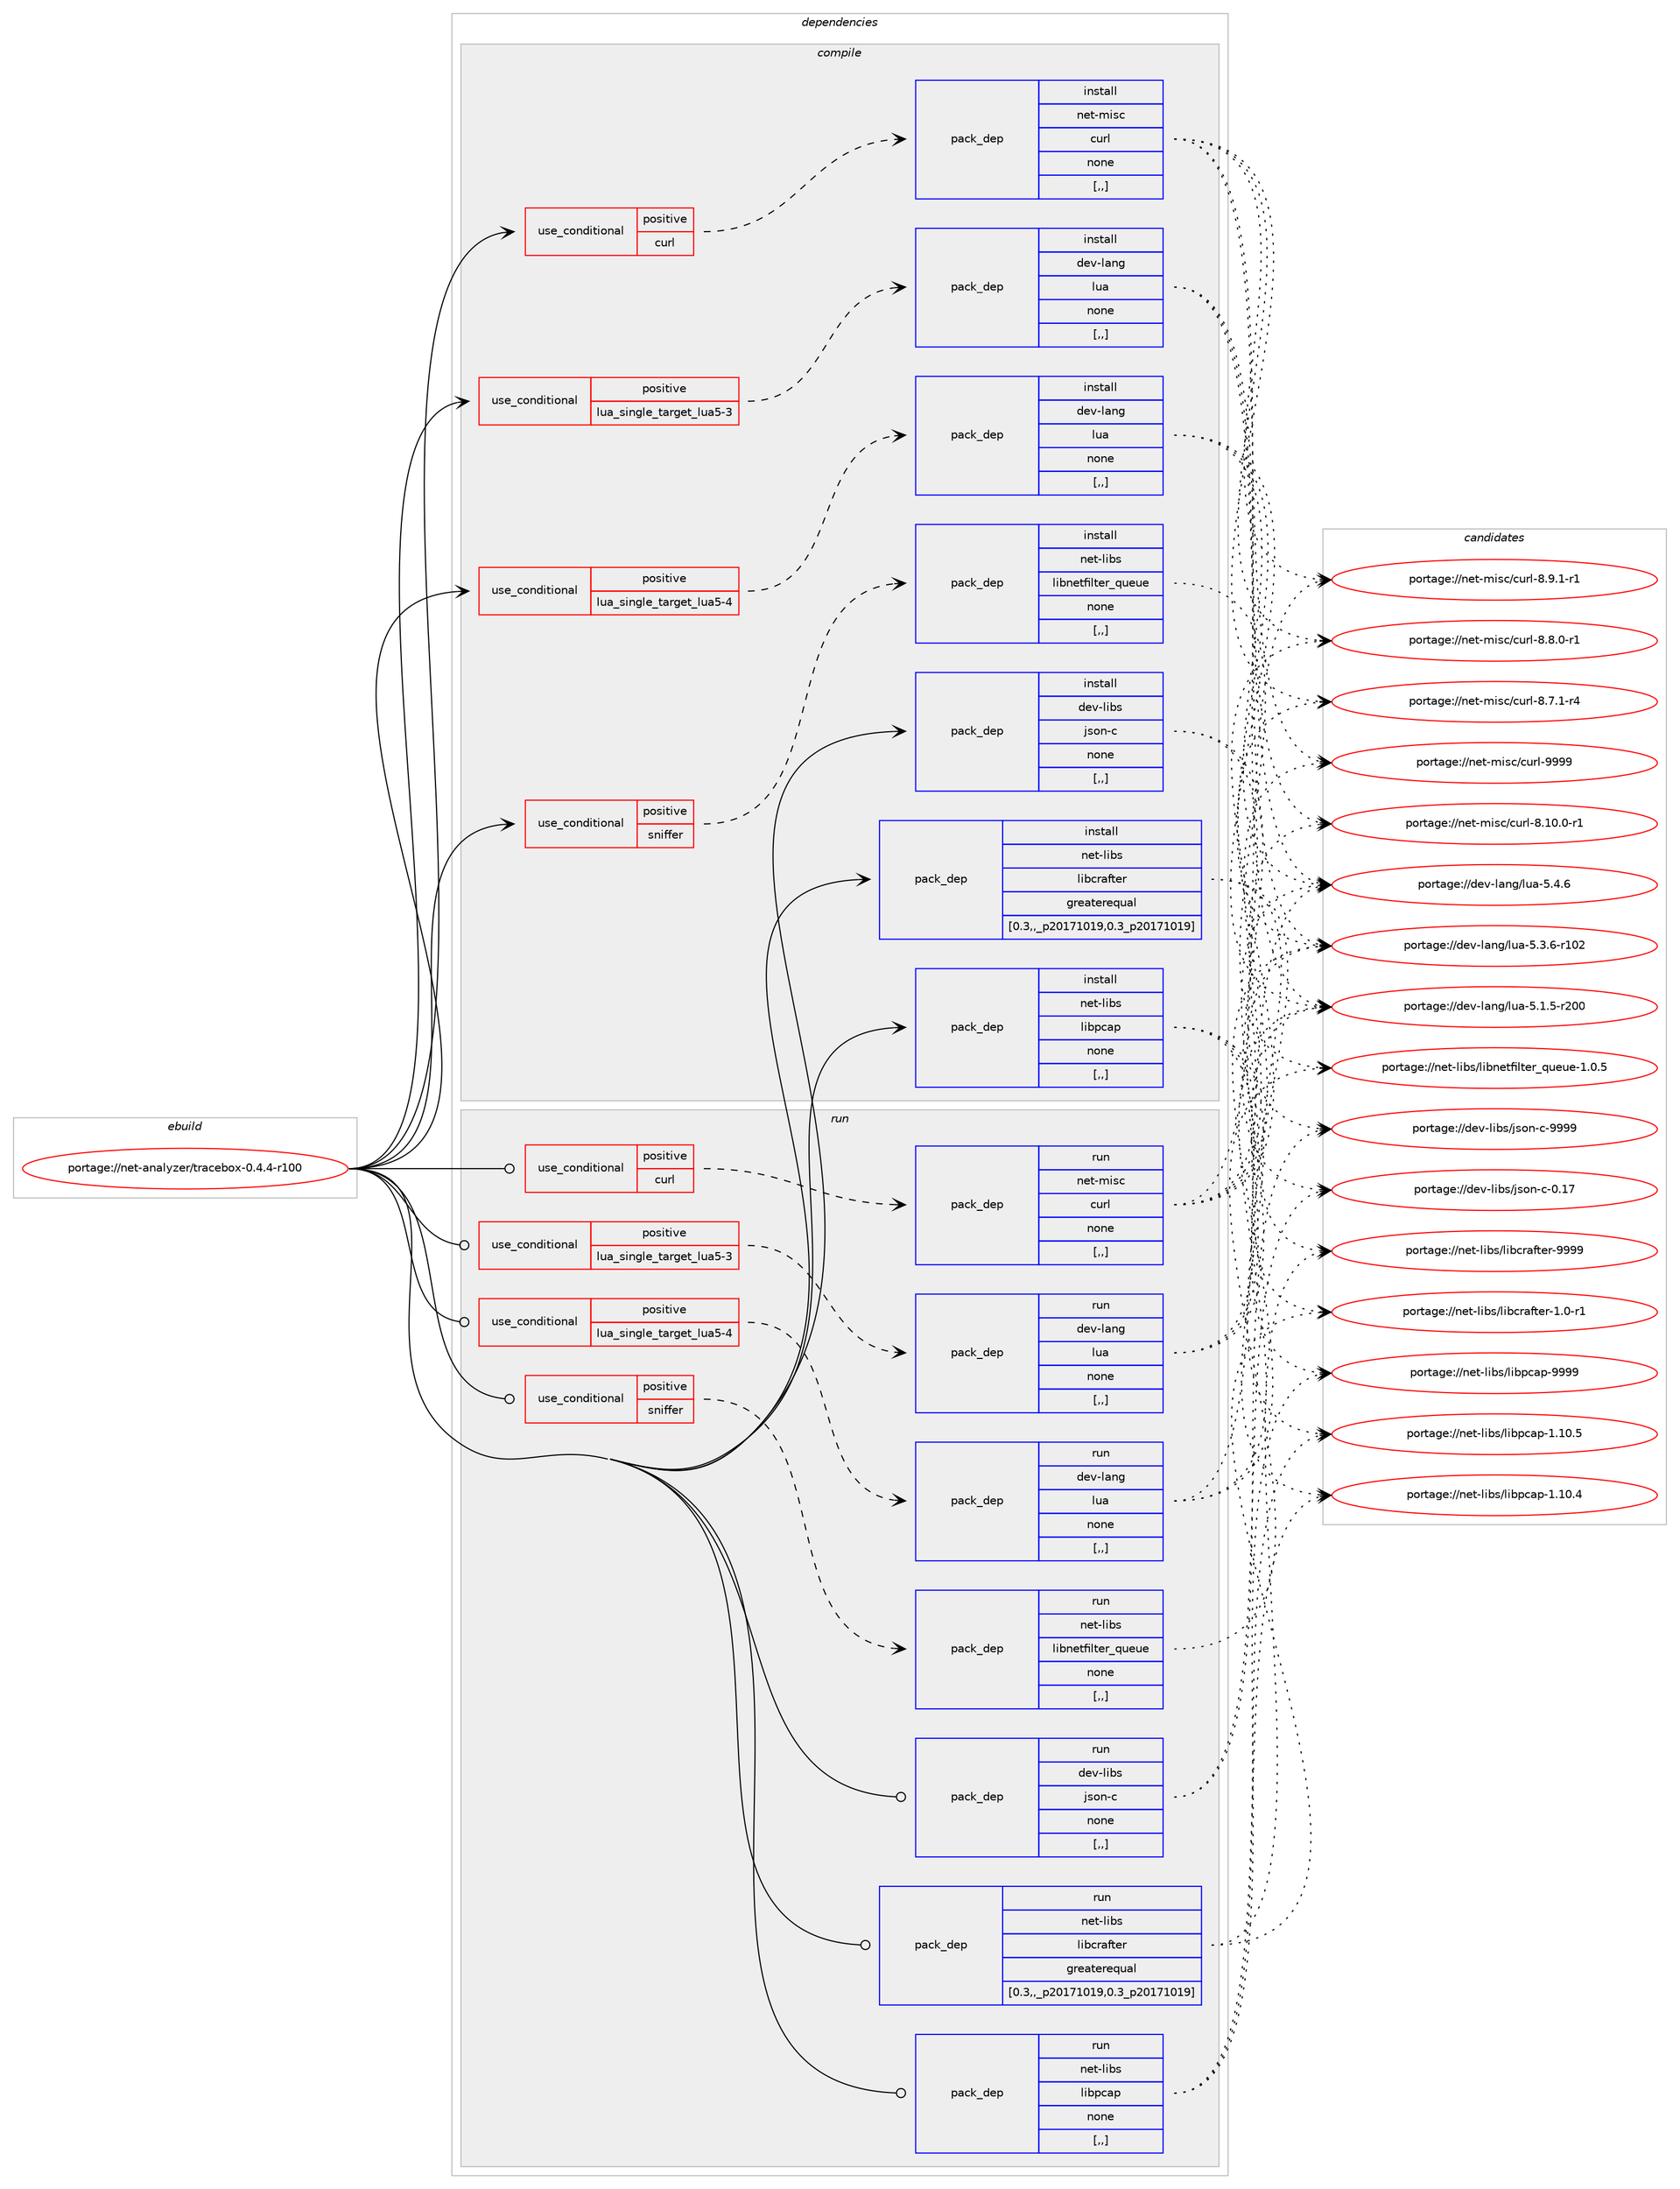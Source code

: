 digraph prolog {

# *************
# Graph options
# *************

newrank=true;
concentrate=true;
compound=true;
graph [rankdir=LR,fontname=Helvetica,fontsize=10,ranksep=1.5];#, ranksep=2.5, nodesep=0.2];
edge  [arrowhead=vee];
node  [fontname=Helvetica,fontsize=10];

# **********
# The ebuild
# **********

subgraph cluster_leftcol {
color=gray;
label=<<i>ebuild</i>>;
id [label="portage://net-analyzer/tracebox-0.4.4-r100", color=red, width=4, href="../net-analyzer/tracebox-0.4.4-r100.svg"];
}

# ****************
# The dependencies
# ****************

subgraph cluster_midcol {
color=gray;
label=<<i>dependencies</i>>;
subgraph cluster_compile {
fillcolor="#eeeeee";
style=filled;
label=<<i>compile</i>>;
subgraph cond222630 {
dependency854198 [label=<<TABLE BORDER="0" CELLBORDER="1" CELLSPACING="0" CELLPADDING="4"><TR><TD ROWSPAN="3" CELLPADDING="10">use_conditional</TD></TR><TR><TD>positive</TD></TR><TR><TD>curl</TD></TR></TABLE>>, shape=none, color=red];
subgraph pack625212 {
dependency854199 [label=<<TABLE BORDER="0" CELLBORDER="1" CELLSPACING="0" CELLPADDING="4" WIDTH="220"><TR><TD ROWSPAN="6" CELLPADDING="30">pack_dep</TD></TR><TR><TD WIDTH="110">install</TD></TR><TR><TD>net-misc</TD></TR><TR><TD>curl</TD></TR><TR><TD>none</TD></TR><TR><TD>[,,]</TD></TR></TABLE>>, shape=none, color=blue];
}
dependency854198:e -> dependency854199:w [weight=20,style="dashed",arrowhead="vee"];
}
id:e -> dependency854198:w [weight=20,style="solid",arrowhead="vee"];
subgraph cond222631 {
dependency854200 [label=<<TABLE BORDER="0" CELLBORDER="1" CELLSPACING="0" CELLPADDING="4"><TR><TD ROWSPAN="3" CELLPADDING="10">use_conditional</TD></TR><TR><TD>positive</TD></TR><TR><TD>lua_single_target_lua5-3</TD></TR></TABLE>>, shape=none, color=red];
subgraph pack625213 {
dependency854201 [label=<<TABLE BORDER="0" CELLBORDER="1" CELLSPACING="0" CELLPADDING="4" WIDTH="220"><TR><TD ROWSPAN="6" CELLPADDING="30">pack_dep</TD></TR><TR><TD WIDTH="110">install</TD></TR><TR><TD>dev-lang</TD></TR><TR><TD>lua</TD></TR><TR><TD>none</TD></TR><TR><TD>[,,]</TD></TR></TABLE>>, shape=none, color=blue];
}
dependency854200:e -> dependency854201:w [weight=20,style="dashed",arrowhead="vee"];
}
id:e -> dependency854200:w [weight=20,style="solid",arrowhead="vee"];
subgraph cond222632 {
dependency854202 [label=<<TABLE BORDER="0" CELLBORDER="1" CELLSPACING="0" CELLPADDING="4"><TR><TD ROWSPAN="3" CELLPADDING="10">use_conditional</TD></TR><TR><TD>positive</TD></TR><TR><TD>lua_single_target_lua5-4</TD></TR></TABLE>>, shape=none, color=red];
subgraph pack625214 {
dependency854203 [label=<<TABLE BORDER="0" CELLBORDER="1" CELLSPACING="0" CELLPADDING="4" WIDTH="220"><TR><TD ROWSPAN="6" CELLPADDING="30">pack_dep</TD></TR><TR><TD WIDTH="110">install</TD></TR><TR><TD>dev-lang</TD></TR><TR><TD>lua</TD></TR><TR><TD>none</TD></TR><TR><TD>[,,]</TD></TR></TABLE>>, shape=none, color=blue];
}
dependency854202:e -> dependency854203:w [weight=20,style="dashed",arrowhead="vee"];
}
id:e -> dependency854202:w [weight=20,style="solid",arrowhead="vee"];
subgraph cond222633 {
dependency854204 [label=<<TABLE BORDER="0" CELLBORDER="1" CELLSPACING="0" CELLPADDING="4"><TR><TD ROWSPAN="3" CELLPADDING="10">use_conditional</TD></TR><TR><TD>positive</TD></TR><TR><TD>sniffer</TD></TR></TABLE>>, shape=none, color=red];
subgraph pack625215 {
dependency854205 [label=<<TABLE BORDER="0" CELLBORDER="1" CELLSPACING="0" CELLPADDING="4" WIDTH="220"><TR><TD ROWSPAN="6" CELLPADDING="30">pack_dep</TD></TR><TR><TD WIDTH="110">install</TD></TR><TR><TD>net-libs</TD></TR><TR><TD>libnetfilter_queue</TD></TR><TR><TD>none</TD></TR><TR><TD>[,,]</TD></TR></TABLE>>, shape=none, color=blue];
}
dependency854204:e -> dependency854205:w [weight=20,style="dashed",arrowhead="vee"];
}
id:e -> dependency854204:w [weight=20,style="solid",arrowhead="vee"];
subgraph pack625216 {
dependency854206 [label=<<TABLE BORDER="0" CELLBORDER="1" CELLSPACING="0" CELLPADDING="4" WIDTH="220"><TR><TD ROWSPAN="6" CELLPADDING="30">pack_dep</TD></TR><TR><TD WIDTH="110">install</TD></TR><TR><TD>dev-libs</TD></TR><TR><TD>json-c</TD></TR><TR><TD>none</TD></TR><TR><TD>[,,]</TD></TR></TABLE>>, shape=none, color=blue];
}
id:e -> dependency854206:w [weight=20,style="solid",arrowhead="vee"];
subgraph pack625217 {
dependency854207 [label=<<TABLE BORDER="0" CELLBORDER="1" CELLSPACING="0" CELLPADDING="4" WIDTH="220"><TR><TD ROWSPAN="6" CELLPADDING="30">pack_dep</TD></TR><TR><TD WIDTH="110">install</TD></TR><TR><TD>net-libs</TD></TR><TR><TD>libcrafter</TD></TR><TR><TD>greaterequal</TD></TR><TR><TD>[0.3,,_p20171019,0.3_p20171019]</TD></TR></TABLE>>, shape=none, color=blue];
}
id:e -> dependency854207:w [weight=20,style="solid",arrowhead="vee"];
subgraph pack625218 {
dependency854208 [label=<<TABLE BORDER="0" CELLBORDER="1" CELLSPACING="0" CELLPADDING="4" WIDTH="220"><TR><TD ROWSPAN="6" CELLPADDING="30">pack_dep</TD></TR><TR><TD WIDTH="110">install</TD></TR><TR><TD>net-libs</TD></TR><TR><TD>libpcap</TD></TR><TR><TD>none</TD></TR><TR><TD>[,,]</TD></TR></TABLE>>, shape=none, color=blue];
}
id:e -> dependency854208:w [weight=20,style="solid",arrowhead="vee"];
}
subgraph cluster_compileandrun {
fillcolor="#eeeeee";
style=filled;
label=<<i>compile and run</i>>;
}
subgraph cluster_run {
fillcolor="#eeeeee";
style=filled;
label=<<i>run</i>>;
subgraph cond222634 {
dependency854209 [label=<<TABLE BORDER="0" CELLBORDER="1" CELLSPACING="0" CELLPADDING="4"><TR><TD ROWSPAN="3" CELLPADDING="10">use_conditional</TD></TR><TR><TD>positive</TD></TR><TR><TD>curl</TD></TR></TABLE>>, shape=none, color=red];
subgraph pack625219 {
dependency854210 [label=<<TABLE BORDER="0" CELLBORDER="1" CELLSPACING="0" CELLPADDING="4" WIDTH="220"><TR><TD ROWSPAN="6" CELLPADDING="30">pack_dep</TD></TR><TR><TD WIDTH="110">run</TD></TR><TR><TD>net-misc</TD></TR><TR><TD>curl</TD></TR><TR><TD>none</TD></TR><TR><TD>[,,]</TD></TR></TABLE>>, shape=none, color=blue];
}
dependency854209:e -> dependency854210:w [weight=20,style="dashed",arrowhead="vee"];
}
id:e -> dependency854209:w [weight=20,style="solid",arrowhead="odot"];
subgraph cond222635 {
dependency854211 [label=<<TABLE BORDER="0" CELLBORDER="1" CELLSPACING="0" CELLPADDING="4"><TR><TD ROWSPAN="3" CELLPADDING="10">use_conditional</TD></TR><TR><TD>positive</TD></TR><TR><TD>lua_single_target_lua5-3</TD></TR></TABLE>>, shape=none, color=red];
subgraph pack625220 {
dependency854212 [label=<<TABLE BORDER="0" CELLBORDER="1" CELLSPACING="0" CELLPADDING="4" WIDTH="220"><TR><TD ROWSPAN="6" CELLPADDING="30">pack_dep</TD></TR><TR><TD WIDTH="110">run</TD></TR><TR><TD>dev-lang</TD></TR><TR><TD>lua</TD></TR><TR><TD>none</TD></TR><TR><TD>[,,]</TD></TR></TABLE>>, shape=none, color=blue];
}
dependency854211:e -> dependency854212:w [weight=20,style="dashed",arrowhead="vee"];
}
id:e -> dependency854211:w [weight=20,style="solid",arrowhead="odot"];
subgraph cond222636 {
dependency854213 [label=<<TABLE BORDER="0" CELLBORDER="1" CELLSPACING="0" CELLPADDING="4"><TR><TD ROWSPAN="3" CELLPADDING="10">use_conditional</TD></TR><TR><TD>positive</TD></TR><TR><TD>lua_single_target_lua5-4</TD></TR></TABLE>>, shape=none, color=red];
subgraph pack625221 {
dependency854214 [label=<<TABLE BORDER="0" CELLBORDER="1" CELLSPACING="0" CELLPADDING="4" WIDTH="220"><TR><TD ROWSPAN="6" CELLPADDING="30">pack_dep</TD></TR><TR><TD WIDTH="110">run</TD></TR><TR><TD>dev-lang</TD></TR><TR><TD>lua</TD></TR><TR><TD>none</TD></TR><TR><TD>[,,]</TD></TR></TABLE>>, shape=none, color=blue];
}
dependency854213:e -> dependency854214:w [weight=20,style="dashed",arrowhead="vee"];
}
id:e -> dependency854213:w [weight=20,style="solid",arrowhead="odot"];
subgraph cond222637 {
dependency854215 [label=<<TABLE BORDER="0" CELLBORDER="1" CELLSPACING="0" CELLPADDING="4"><TR><TD ROWSPAN="3" CELLPADDING="10">use_conditional</TD></TR><TR><TD>positive</TD></TR><TR><TD>sniffer</TD></TR></TABLE>>, shape=none, color=red];
subgraph pack625222 {
dependency854216 [label=<<TABLE BORDER="0" CELLBORDER="1" CELLSPACING="0" CELLPADDING="4" WIDTH="220"><TR><TD ROWSPAN="6" CELLPADDING="30">pack_dep</TD></TR><TR><TD WIDTH="110">run</TD></TR><TR><TD>net-libs</TD></TR><TR><TD>libnetfilter_queue</TD></TR><TR><TD>none</TD></TR><TR><TD>[,,]</TD></TR></TABLE>>, shape=none, color=blue];
}
dependency854215:e -> dependency854216:w [weight=20,style="dashed",arrowhead="vee"];
}
id:e -> dependency854215:w [weight=20,style="solid",arrowhead="odot"];
subgraph pack625223 {
dependency854217 [label=<<TABLE BORDER="0" CELLBORDER="1" CELLSPACING="0" CELLPADDING="4" WIDTH="220"><TR><TD ROWSPAN="6" CELLPADDING="30">pack_dep</TD></TR><TR><TD WIDTH="110">run</TD></TR><TR><TD>dev-libs</TD></TR><TR><TD>json-c</TD></TR><TR><TD>none</TD></TR><TR><TD>[,,]</TD></TR></TABLE>>, shape=none, color=blue];
}
id:e -> dependency854217:w [weight=20,style="solid",arrowhead="odot"];
subgraph pack625224 {
dependency854218 [label=<<TABLE BORDER="0" CELLBORDER="1" CELLSPACING="0" CELLPADDING="4" WIDTH="220"><TR><TD ROWSPAN="6" CELLPADDING="30">pack_dep</TD></TR><TR><TD WIDTH="110">run</TD></TR><TR><TD>net-libs</TD></TR><TR><TD>libcrafter</TD></TR><TR><TD>greaterequal</TD></TR><TR><TD>[0.3,,_p20171019,0.3_p20171019]</TD></TR></TABLE>>, shape=none, color=blue];
}
id:e -> dependency854218:w [weight=20,style="solid",arrowhead="odot"];
subgraph pack625225 {
dependency854219 [label=<<TABLE BORDER="0" CELLBORDER="1" CELLSPACING="0" CELLPADDING="4" WIDTH="220"><TR><TD ROWSPAN="6" CELLPADDING="30">pack_dep</TD></TR><TR><TD WIDTH="110">run</TD></TR><TR><TD>net-libs</TD></TR><TR><TD>libpcap</TD></TR><TR><TD>none</TD></TR><TR><TD>[,,]</TD></TR></TABLE>>, shape=none, color=blue];
}
id:e -> dependency854219:w [weight=20,style="solid",arrowhead="odot"];
}
}

# **************
# The candidates
# **************

subgraph cluster_choices {
rank=same;
color=gray;
label=<<i>candidates</i>>;

subgraph choice625212 {
color=black;
nodesep=1;
choice110101116451091051159947991171141084557575757 [label="portage://net-misc/curl-9999", color=red, width=4,href="../net-misc/curl-9999.svg"];
choice11010111645109105115994799117114108455646494846484511449 [label="portage://net-misc/curl-8.10.0-r1", color=red, width=4,href="../net-misc/curl-8.10.0-r1.svg"];
choice110101116451091051159947991171141084556465746494511449 [label="portage://net-misc/curl-8.9.1-r1", color=red, width=4,href="../net-misc/curl-8.9.1-r1.svg"];
choice110101116451091051159947991171141084556465646484511449 [label="portage://net-misc/curl-8.8.0-r1", color=red, width=4,href="../net-misc/curl-8.8.0-r1.svg"];
choice110101116451091051159947991171141084556465546494511452 [label="portage://net-misc/curl-8.7.1-r4", color=red, width=4,href="../net-misc/curl-8.7.1-r4.svg"];
dependency854199:e -> choice110101116451091051159947991171141084557575757:w [style=dotted,weight="100"];
dependency854199:e -> choice11010111645109105115994799117114108455646494846484511449:w [style=dotted,weight="100"];
dependency854199:e -> choice110101116451091051159947991171141084556465746494511449:w [style=dotted,weight="100"];
dependency854199:e -> choice110101116451091051159947991171141084556465646484511449:w [style=dotted,weight="100"];
dependency854199:e -> choice110101116451091051159947991171141084556465546494511452:w [style=dotted,weight="100"];
}
subgraph choice625213 {
color=black;
nodesep=1;
choice10010111845108971101034710811797455346524654 [label="portage://dev-lang/lua-5.4.6", color=red, width=4,href="../dev-lang/lua-5.4.6.svg"];
choice1001011184510897110103471081179745534651465445114494850 [label="portage://dev-lang/lua-5.3.6-r102", color=red, width=4,href="../dev-lang/lua-5.3.6-r102.svg"];
choice1001011184510897110103471081179745534649465345114504848 [label="portage://dev-lang/lua-5.1.5-r200", color=red, width=4,href="../dev-lang/lua-5.1.5-r200.svg"];
dependency854201:e -> choice10010111845108971101034710811797455346524654:w [style=dotted,weight="100"];
dependency854201:e -> choice1001011184510897110103471081179745534651465445114494850:w [style=dotted,weight="100"];
dependency854201:e -> choice1001011184510897110103471081179745534649465345114504848:w [style=dotted,weight="100"];
}
subgraph choice625214 {
color=black;
nodesep=1;
choice10010111845108971101034710811797455346524654 [label="portage://dev-lang/lua-5.4.6", color=red, width=4,href="../dev-lang/lua-5.4.6.svg"];
choice1001011184510897110103471081179745534651465445114494850 [label="portage://dev-lang/lua-5.3.6-r102", color=red, width=4,href="../dev-lang/lua-5.3.6-r102.svg"];
choice1001011184510897110103471081179745534649465345114504848 [label="portage://dev-lang/lua-5.1.5-r200", color=red, width=4,href="../dev-lang/lua-5.1.5-r200.svg"];
dependency854203:e -> choice10010111845108971101034710811797455346524654:w [style=dotted,weight="100"];
dependency854203:e -> choice1001011184510897110103471081179745534651465445114494850:w [style=dotted,weight="100"];
dependency854203:e -> choice1001011184510897110103471081179745534649465345114504848:w [style=dotted,weight="100"];
}
subgraph choice625215 {
color=black;
nodesep=1;
choice1101011164510810598115471081059811010111610210510811610111495113117101117101454946484653 [label="portage://net-libs/libnetfilter_queue-1.0.5", color=red, width=4,href="../net-libs/libnetfilter_queue-1.0.5.svg"];
dependency854205:e -> choice1101011164510810598115471081059811010111610210510811610111495113117101117101454946484653:w [style=dotted,weight="100"];
}
subgraph choice625216 {
color=black;
nodesep=1;
choice10010111845108105981154710611511111045994557575757 [label="portage://dev-libs/json-c-9999", color=red, width=4,href="../dev-libs/json-c-9999.svg"];
choice10010111845108105981154710611511111045994548464955 [label="portage://dev-libs/json-c-0.17", color=red, width=4,href="../dev-libs/json-c-0.17.svg"];
dependency854206:e -> choice10010111845108105981154710611511111045994557575757:w [style=dotted,weight="100"];
dependency854206:e -> choice10010111845108105981154710611511111045994548464955:w [style=dotted,weight="100"];
}
subgraph choice625217 {
color=black;
nodesep=1;
choice1101011164510810598115471081059899114971021161011144557575757 [label="portage://net-libs/libcrafter-9999", color=red, width=4,href="../net-libs/libcrafter-9999.svg"];
choice110101116451081059811547108105989911497102116101114454946484511449 [label="portage://net-libs/libcrafter-1.0-r1", color=red, width=4,href="../net-libs/libcrafter-1.0-r1.svg"];
dependency854207:e -> choice1101011164510810598115471081059899114971021161011144557575757:w [style=dotted,weight="100"];
dependency854207:e -> choice110101116451081059811547108105989911497102116101114454946484511449:w [style=dotted,weight="100"];
}
subgraph choice625218 {
color=black;
nodesep=1;
choice1101011164510810598115471081059811299971124557575757 [label="portage://net-libs/libpcap-9999", color=red, width=4,href="../net-libs/libpcap-9999.svg"];
choice11010111645108105981154710810598112999711245494649484653 [label="portage://net-libs/libpcap-1.10.5", color=red, width=4,href="../net-libs/libpcap-1.10.5.svg"];
choice11010111645108105981154710810598112999711245494649484652 [label="portage://net-libs/libpcap-1.10.4", color=red, width=4,href="../net-libs/libpcap-1.10.4.svg"];
dependency854208:e -> choice1101011164510810598115471081059811299971124557575757:w [style=dotted,weight="100"];
dependency854208:e -> choice11010111645108105981154710810598112999711245494649484653:w [style=dotted,weight="100"];
dependency854208:e -> choice11010111645108105981154710810598112999711245494649484652:w [style=dotted,weight="100"];
}
subgraph choice625219 {
color=black;
nodesep=1;
choice110101116451091051159947991171141084557575757 [label="portage://net-misc/curl-9999", color=red, width=4,href="../net-misc/curl-9999.svg"];
choice11010111645109105115994799117114108455646494846484511449 [label="portage://net-misc/curl-8.10.0-r1", color=red, width=4,href="../net-misc/curl-8.10.0-r1.svg"];
choice110101116451091051159947991171141084556465746494511449 [label="portage://net-misc/curl-8.9.1-r1", color=red, width=4,href="../net-misc/curl-8.9.1-r1.svg"];
choice110101116451091051159947991171141084556465646484511449 [label="portage://net-misc/curl-8.8.0-r1", color=red, width=4,href="../net-misc/curl-8.8.0-r1.svg"];
choice110101116451091051159947991171141084556465546494511452 [label="portage://net-misc/curl-8.7.1-r4", color=red, width=4,href="../net-misc/curl-8.7.1-r4.svg"];
dependency854210:e -> choice110101116451091051159947991171141084557575757:w [style=dotted,weight="100"];
dependency854210:e -> choice11010111645109105115994799117114108455646494846484511449:w [style=dotted,weight="100"];
dependency854210:e -> choice110101116451091051159947991171141084556465746494511449:w [style=dotted,weight="100"];
dependency854210:e -> choice110101116451091051159947991171141084556465646484511449:w [style=dotted,weight="100"];
dependency854210:e -> choice110101116451091051159947991171141084556465546494511452:w [style=dotted,weight="100"];
}
subgraph choice625220 {
color=black;
nodesep=1;
choice10010111845108971101034710811797455346524654 [label="portage://dev-lang/lua-5.4.6", color=red, width=4,href="../dev-lang/lua-5.4.6.svg"];
choice1001011184510897110103471081179745534651465445114494850 [label="portage://dev-lang/lua-5.3.6-r102", color=red, width=4,href="../dev-lang/lua-5.3.6-r102.svg"];
choice1001011184510897110103471081179745534649465345114504848 [label="portage://dev-lang/lua-5.1.5-r200", color=red, width=4,href="../dev-lang/lua-5.1.5-r200.svg"];
dependency854212:e -> choice10010111845108971101034710811797455346524654:w [style=dotted,weight="100"];
dependency854212:e -> choice1001011184510897110103471081179745534651465445114494850:w [style=dotted,weight="100"];
dependency854212:e -> choice1001011184510897110103471081179745534649465345114504848:w [style=dotted,weight="100"];
}
subgraph choice625221 {
color=black;
nodesep=1;
choice10010111845108971101034710811797455346524654 [label="portage://dev-lang/lua-5.4.6", color=red, width=4,href="../dev-lang/lua-5.4.6.svg"];
choice1001011184510897110103471081179745534651465445114494850 [label="portage://dev-lang/lua-5.3.6-r102", color=red, width=4,href="../dev-lang/lua-5.3.6-r102.svg"];
choice1001011184510897110103471081179745534649465345114504848 [label="portage://dev-lang/lua-5.1.5-r200", color=red, width=4,href="../dev-lang/lua-5.1.5-r200.svg"];
dependency854214:e -> choice10010111845108971101034710811797455346524654:w [style=dotted,weight="100"];
dependency854214:e -> choice1001011184510897110103471081179745534651465445114494850:w [style=dotted,weight="100"];
dependency854214:e -> choice1001011184510897110103471081179745534649465345114504848:w [style=dotted,weight="100"];
}
subgraph choice625222 {
color=black;
nodesep=1;
choice1101011164510810598115471081059811010111610210510811610111495113117101117101454946484653 [label="portage://net-libs/libnetfilter_queue-1.0.5", color=red, width=4,href="../net-libs/libnetfilter_queue-1.0.5.svg"];
dependency854216:e -> choice1101011164510810598115471081059811010111610210510811610111495113117101117101454946484653:w [style=dotted,weight="100"];
}
subgraph choice625223 {
color=black;
nodesep=1;
choice10010111845108105981154710611511111045994557575757 [label="portage://dev-libs/json-c-9999", color=red, width=4,href="../dev-libs/json-c-9999.svg"];
choice10010111845108105981154710611511111045994548464955 [label="portage://dev-libs/json-c-0.17", color=red, width=4,href="../dev-libs/json-c-0.17.svg"];
dependency854217:e -> choice10010111845108105981154710611511111045994557575757:w [style=dotted,weight="100"];
dependency854217:e -> choice10010111845108105981154710611511111045994548464955:w [style=dotted,weight="100"];
}
subgraph choice625224 {
color=black;
nodesep=1;
choice1101011164510810598115471081059899114971021161011144557575757 [label="portage://net-libs/libcrafter-9999", color=red, width=4,href="../net-libs/libcrafter-9999.svg"];
choice110101116451081059811547108105989911497102116101114454946484511449 [label="portage://net-libs/libcrafter-1.0-r1", color=red, width=4,href="../net-libs/libcrafter-1.0-r1.svg"];
dependency854218:e -> choice1101011164510810598115471081059899114971021161011144557575757:w [style=dotted,weight="100"];
dependency854218:e -> choice110101116451081059811547108105989911497102116101114454946484511449:w [style=dotted,weight="100"];
}
subgraph choice625225 {
color=black;
nodesep=1;
choice1101011164510810598115471081059811299971124557575757 [label="portage://net-libs/libpcap-9999", color=red, width=4,href="../net-libs/libpcap-9999.svg"];
choice11010111645108105981154710810598112999711245494649484653 [label="portage://net-libs/libpcap-1.10.5", color=red, width=4,href="../net-libs/libpcap-1.10.5.svg"];
choice11010111645108105981154710810598112999711245494649484652 [label="portage://net-libs/libpcap-1.10.4", color=red, width=4,href="../net-libs/libpcap-1.10.4.svg"];
dependency854219:e -> choice1101011164510810598115471081059811299971124557575757:w [style=dotted,weight="100"];
dependency854219:e -> choice11010111645108105981154710810598112999711245494649484653:w [style=dotted,weight="100"];
dependency854219:e -> choice11010111645108105981154710810598112999711245494649484652:w [style=dotted,weight="100"];
}
}

}
